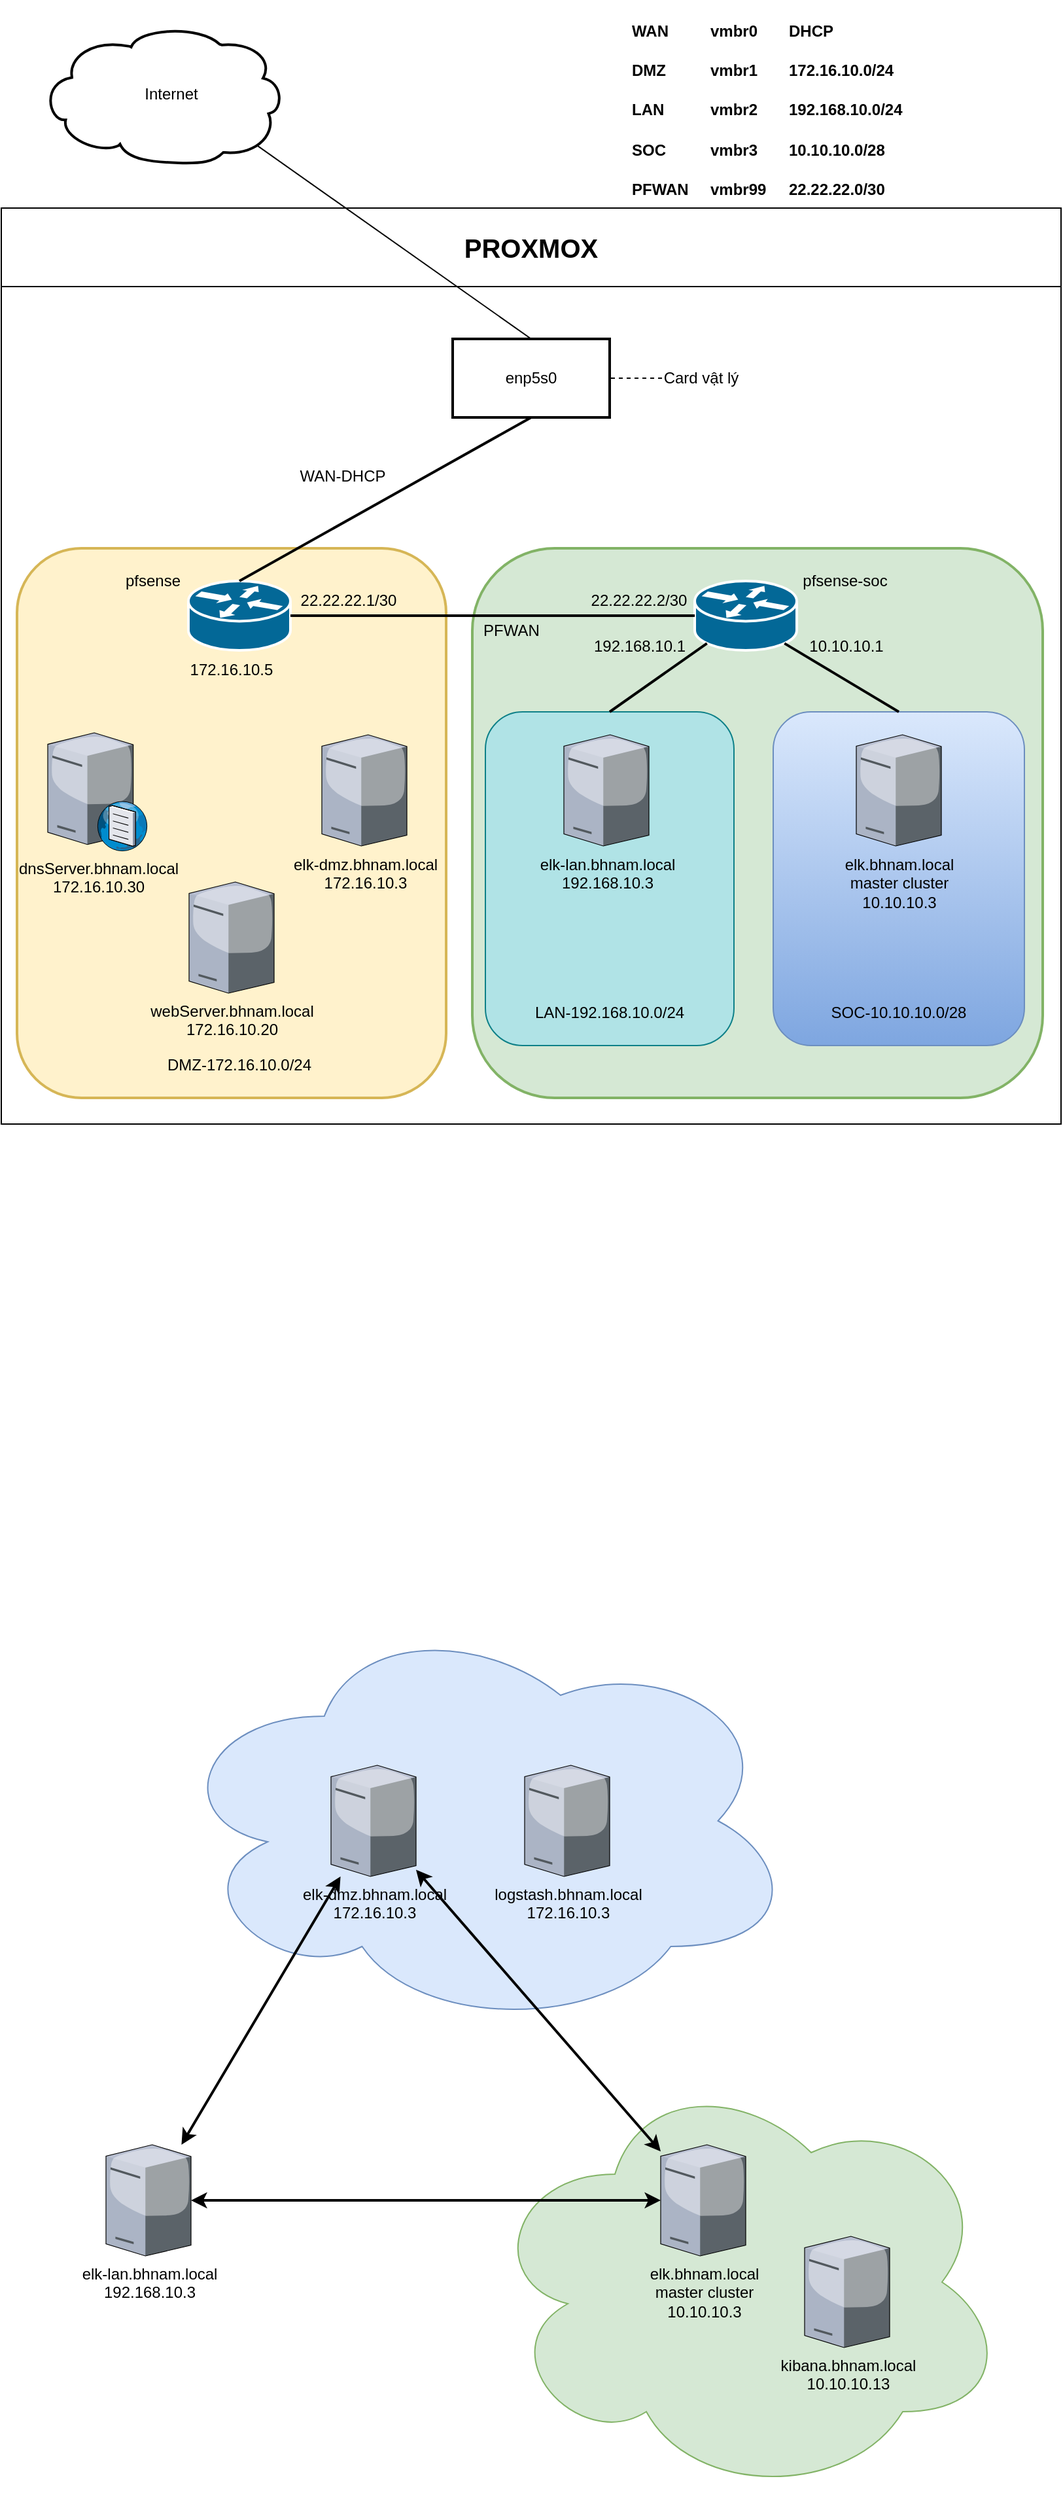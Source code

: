 <mxfile version="26.0.16">
  <diagram name="Trang-1" id="SLQuI4cw6ELVvdU5NzWQ">
    <mxGraphModel dx="1434" dy="754" grid="1" gridSize="10" guides="1" tooltips="1" connect="1" arrows="1" fold="1" page="1" pageScale="1" pageWidth="827" pageHeight="1169" math="0" shadow="0">
      <root>
        <mxCell id="0" />
        <mxCell id="1" parent="0" />
        <mxCell id="U1yJLpILrfk-gPTqElFX-3" value="" style="shape=mxgraph.cisco.storage.cloud;sketch=0;html=1;pointerEvents=1;dashed=0;strokeWidth=2;verticalLabelPosition=bottom;verticalAlign=top;align=center;outlineConnect=0;" parent="1" vertex="1">
          <mxGeometry x="40" y="20" width="186" height="106" as="geometry" />
        </mxCell>
        <mxCell id="U1yJLpILrfk-gPTqElFX-6" value="&lt;div&gt;&lt;b&gt;&lt;font style=&quot;font-size: 20px;&quot;&gt;PROXMOX&lt;/font&gt;&lt;/b&gt;&lt;/div&gt;" style="rounded=0;whiteSpace=wrap;html=1;" parent="1" vertex="1">
          <mxGeometry x="10" y="160" width="810" height="60" as="geometry" />
        </mxCell>
        <mxCell id="U1yJLpILrfk-gPTqElFX-8" value="&lt;h4 align=&quot;left&quot;&gt;WAN &lt;br&gt;&lt;/h4&gt;&lt;h4 align=&quot;left&quot;&gt;DMZ&lt;/h4&gt;&lt;h4 align=&quot;left&quot;&gt;LAN&lt;/h4&gt;&lt;h4 align=&quot;left&quot;&gt;SOC&lt;/h4&gt;&lt;h4 align=&quot;left&quot;&gt;PFWAN&lt;/h4&gt;" style="text;html=1;align=left;verticalAlign=middle;whiteSpace=wrap;rounded=0;" parent="1" vertex="1">
          <mxGeometry x="490" y="10" width="50" height="150" as="geometry" />
        </mxCell>
        <mxCell id="U1yJLpILrfk-gPTqElFX-9" value="&lt;h4 align=&quot;left&quot;&gt;vmbr0&lt;/h4&gt;&lt;h4 align=&quot;left&quot;&gt;vmbr1&lt;/h4&gt;&lt;h4 align=&quot;left&quot;&gt;vmbr2&lt;/h4&gt;&lt;h4 align=&quot;left&quot;&gt;vmbr3&lt;/h4&gt;&lt;h4 align=&quot;left&quot;&gt;vmbr99&lt;/h4&gt;" style="text;html=1;align=left;verticalAlign=middle;whiteSpace=wrap;rounded=0;" parent="1" vertex="1">
          <mxGeometry x="550" y="10" width="50" height="150" as="geometry" />
        </mxCell>
        <mxCell id="U1yJLpILrfk-gPTqElFX-10" value="&lt;h4 align=&quot;left&quot;&gt;DHCP&lt;/h4&gt;&lt;h4 align=&quot;left&quot;&gt;172.16.10.0/24&lt;/h4&gt;&lt;h4 align=&quot;left&quot;&gt;192.168.10.0/24&lt;/h4&gt;&lt;h4 align=&quot;left&quot;&gt;10.10.10.0/28&lt;/h4&gt;&lt;h4 align=&quot;left&quot;&gt;22.22.22.0/30&lt;/h4&gt;" style="text;html=1;align=left;verticalAlign=middle;whiteSpace=wrap;rounded=0;" parent="1" vertex="1">
          <mxGeometry x="610" y="10" width="140" height="150" as="geometry" />
        </mxCell>
        <mxCell id="U1yJLpILrfk-gPTqElFX-34" value="" style="rounded=0;whiteSpace=wrap;html=1;" parent="1" vertex="1">
          <mxGeometry x="10" y="220" width="810" height="640" as="geometry" />
        </mxCell>
        <mxCell id="U1yJLpILrfk-gPTqElFX-35" value="enp5s0" style="rounded=0;whiteSpace=wrap;html=1;strokeWidth=2;" parent="1" vertex="1">
          <mxGeometry x="355" y="260" width="120" height="60" as="geometry" />
        </mxCell>
        <mxCell id="U1yJLpILrfk-gPTqElFX-36" value="Card vật lý" style="text;html=1;align=center;verticalAlign=middle;whiteSpace=wrap;rounded=0;" parent="1" vertex="1">
          <mxGeometry x="515" y="275" width="60" height="30" as="geometry" />
        </mxCell>
        <mxCell id="U1yJLpILrfk-gPTqElFX-37" value="" style="endArrow=none;dashed=1;html=1;rounded=0;entryX=1;entryY=0.5;entryDx=0;entryDy=0;exitX=0;exitY=0.5;exitDx=0;exitDy=0;" parent="1" source="U1yJLpILrfk-gPTqElFX-36" target="U1yJLpILrfk-gPTqElFX-35" edge="1">
          <mxGeometry width="50" height="50" relative="1" as="geometry">
            <mxPoint x="215" y="380" as="sourcePoint" />
            <mxPoint x="265" y="330" as="targetPoint" />
          </mxGeometry>
        </mxCell>
        <mxCell id="U1yJLpILrfk-gPTqElFX-38" value="" style="endArrow=none;html=1;rounded=0;exitX=0.5;exitY=0;exitDx=0;exitDy=0;entryX=0.89;entryY=0.87;entryDx=0;entryDy=0;entryPerimeter=0;" parent="1" source="U1yJLpILrfk-gPTqElFX-35" target="U1yJLpILrfk-gPTqElFX-3" edge="1">
          <mxGeometry width="50" height="50" relative="1" as="geometry">
            <mxPoint x="296" y="390" as="sourcePoint" />
            <mxPoint x="216" y="122" as="targetPoint" />
          </mxGeometry>
        </mxCell>
        <mxCell id="U1yJLpILrfk-gPTqElFX-40" value="" style="rounded=1;whiteSpace=wrap;html=1;fillColor=#fff2cc;strokeColor=#d6b656;strokeWidth=2;" parent="1" vertex="1">
          <mxGeometry x="22" y="420" width="328" height="420" as="geometry" />
        </mxCell>
        <mxCell id="U1yJLpILrfk-gPTqElFX-41" value="" style="rounded=1;whiteSpace=wrap;html=1;fillColor=#d5e8d4;strokeColor=#82b366;strokeWidth=2;" parent="1" vertex="1">
          <mxGeometry x="370" y="420" width="436" height="420" as="geometry" />
        </mxCell>
        <mxCell id="U1yJLpILrfk-gPTqElFX-42" value="" style="shape=mxgraph.cisco.routers.router;sketch=0;html=1;pointerEvents=1;dashed=0;fillColor=#036897;strokeColor=#ffffff;strokeWidth=2;verticalLabelPosition=bottom;verticalAlign=top;align=center;outlineConnect=0;" parent="1" vertex="1">
          <mxGeometry x="153" y="445" width="78" height="53" as="geometry" />
        </mxCell>
        <mxCell id="U1yJLpILrfk-gPTqElFX-43" value="" style="shape=mxgraph.cisco.routers.router;sketch=0;html=1;pointerEvents=1;dashed=0;fillColor=#036897;strokeColor=#ffffff;strokeWidth=2;verticalLabelPosition=bottom;verticalAlign=top;align=center;outlineConnect=0;" parent="1" vertex="1">
          <mxGeometry x="540" y="445" width="78" height="53" as="geometry" />
        </mxCell>
        <mxCell id="U1yJLpILrfk-gPTqElFX-45" value="DMZ-172.16.10.0/24" style="text;html=1;align=center;verticalAlign=middle;whiteSpace=wrap;rounded=0;" parent="1" vertex="1">
          <mxGeometry x="122" y="800" width="140" height="30" as="geometry" />
        </mxCell>
        <mxCell id="U1yJLpILrfk-gPTqElFX-46" value="" style="endArrow=none;html=1;rounded=0;exitX=1;exitY=0.5;exitDx=0;exitDy=0;exitPerimeter=0;entryX=0;entryY=0.5;entryDx=0;entryDy=0;entryPerimeter=0;strokeColor=default;strokeWidth=2;" parent="1" source="U1yJLpILrfk-gPTqElFX-42" target="U1yJLpILrfk-gPTqElFX-43" edge="1">
          <mxGeometry width="50" height="50" relative="1" as="geometry">
            <mxPoint x="412" y="325" as="sourcePoint" />
            <mxPoint x="462" y="275" as="targetPoint" />
          </mxGeometry>
        </mxCell>
        <mxCell id="U1yJLpILrfk-gPTqElFX-47" value="" style="rounded=1;whiteSpace=wrap;html=1;fillColor=#b0e3e6;strokeColor=#0e8088;" parent="1" vertex="1">
          <mxGeometry x="380" y="545" width="190" height="255" as="geometry" />
        </mxCell>
        <mxCell id="U1yJLpILrfk-gPTqElFX-48" value="" style="rounded=1;whiteSpace=wrap;html=1;fillColor=#dae8fc;gradientColor=#7ea6e0;strokeColor=#6c8ebf;" parent="1" vertex="1">
          <mxGeometry x="600" y="545" width="192" height="255" as="geometry" />
        </mxCell>
        <mxCell id="U1yJLpILrfk-gPTqElFX-49" value="" style="endArrow=none;html=1;rounded=0;entryX=0.5;entryY=1;entryDx=0;entryDy=0;exitX=0.5;exitY=0;exitDx=0;exitDy=0;exitPerimeter=0;strokeWidth=2;" parent="1" source="U1yJLpILrfk-gPTqElFX-42" target="U1yJLpILrfk-gPTqElFX-35" edge="1">
          <mxGeometry width="50" height="50" relative="1" as="geometry">
            <mxPoint x="420" y="540" as="sourcePoint" />
            <mxPoint x="470" y="490" as="targetPoint" />
          </mxGeometry>
        </mxCell>
        <mxCell id="U1yJLpILrfk-gPTqElFX-58" value="SOC-10.10.10.0/28" style="text;html=1;align=center;verticalAlign=middle;whiteSpace=wrap;rounded=0;" parent="1" vertex="1">
          <mxGeometry x="626" y="760" width="140" height="30" as="geometry" />
        </mxCell>
        <mxCell id="U1yJLpILrfk-gPTqElFX-59" value="LAN-192.168.10.0/24" style="text;html=1;align=center;verticalAlign=middle;whiteSpace=wrap;rounded=0;" parent="1" vertex="1">
          <mxGeometry x="405" y="760" width="140" height="30" as="geometry" />
        </mxCell>
        <mxCell id="U1yJLpILrfk-gPTqElFX-60" value="172.16.10.5" style="text;html=1;align=center;verticalAlign=middle;whiteSpace=wrap;rounded=0;" parent="1" vertex="1">
          <mxGeometry x="156" y="498" width="60" height="30" as="geometry" />
        </mxCell>
        <mxCell id="U1yJLpILrfk-gPTqElFX-61" value="WAN-DHCP" style="text;html=1;align=center;verticalAlign=middle;whiteSpace=wrap;rounded=0;" parent="1" vertex="1">
          <mxGeometry x="231" y="350" width="80" height="30" as="geometry" />
        </mxCell>
        <mxCell id="U1yJLpILrfk-gPTqElFX-63" value="22.22.22.1/30" style="text;html=1;align=center;verticalAlign=middle;whiteSpace=wrap;rounded=0;" parent="1" vertex="1">
          <mxGeometry x="231" y="445" width="89" height="30" as="geometry" />
        </mxCell>
        <mxCell id="U1yJLpILrfk-gPTqElFX-64" value="22.22.22.2/30" style="text;html=1;align=center;verticalAlign=middle;whiteSpace=wrap;rounded=0;" parent="1" vertex="1">
          <mxGeometry x="460" y="445" width="75" height="30" as="geometry" />
        </mxCell>
        <mxCell id="U1yJLpILrfk-gPTqElFX-66" value="PFWAN" style="text;html=1;align=center;verticalAlign=middle;whiteSpace=wrap;rounded=0;" parent="1" vertex="1">
          <mxGeometry x="370" y="468" width="60" height="30" as="geometry" />
        </mxCell>
        <mxCell id="U1yJLpILrfk-gPTqElFX-67" value="&lt;div&gt;dnsServer.bhnam.local&lt;/div&gt;&lt;div&gt;172.16.10.30&lt;/div&gt;" style="verticalLabelPosition=bottom;sketch=0;aspect=fixed;html=1;verticalAlign=top;strokeColor=none;align=center;outlineConnect=0;shape=mxgraph.citrix.dns_server;" parent="1" vertex="1">
          <mxGeometry x="45.5" y="558.75" width="76.5" height="92.5" as="geometry" />
        </mxCell>
        <mxCell id="U1yJLpILrfk-gPTqElFX-68" value="&lt;div&gt;elk-dmz.bhnam.local&lt;/div&gt;&lt;div&gt;172.16.10.3&lt;/div&gt;" style="verticalLabelPosition=bottom;sketch=0;aspect=fixed;html=1;verticalAlign=top;strokeColor=none;align=center;outlineConnect=0;shape=mxgraph.citrix.license_server;" parent="1" vertex="1">
          <mxGeometry x="255" y="562.5" width="65" height="85" as="geometry" />
        </mxCell>
        <mxCell id="U1yJLpILrfk-gPTqElFX-69" value="&lt;div&gt;elk-lan.bhnam.local&lt;/div&gt;&lt;div&gt;192.168.10.3&lt;/div&gt;" style="verticalLabelPosition=bottom;sketch=0;aspect=fixed;html=1;verticalAlign=top;strokeColor=none;align=center;outlineConnect=0;shape=mxgraph.citrix.license_server;" parent="1" vertex="1">
          <mxGeometry x="440" y="562.5" width="65" height="85" as="geometry" />
        </mxCell>
        <mxCell id="U1yJLpILrfk-gPTqElFX-70" value="&lt;div&gt;elk.bhnam.local&lt;/div&gt;&lt;div&gt;master cluster&lt;/div&gt;&lt;div&gt;10.10.10.3&lt;/div&gt;" style="verticalLabelPosition=bottom;sketch=0;aspect=fixed;html=1;verticalAlign=top;strokeColor=none;align=center;outlineConnect=0;shape=mxgraph.citrix.license_server;" parent="1" vertex="1">
          <mxGeometry x="663.5" y="562.5" width="65" height="85" as="geometry" />
        </mxCell>
        <mxCell id="U1yJLpILrfk-gPTqElFX-71" value="" style="endArrow=none;html=1;rounded=0;entryX=0.5;entryY=0;entryDx=0;entryDy=0;exitX=0.88;exitY=0.9;exitDx=0;exitDy=0;exitPerimeter=0;strokeWidth=2;" parent="1" source="U1yJLpILrfk-gPTqElFX-43" target="U1yJLpILrfk-gPTqElFX-48" edge="1">
          <mxGeometry width="50" height="50" relative="1" as="geometry">
            <mxPoint x="230" y="540" as="sourcePoint" />
            <mxPoint x="280" y="490" as="targetPoint" />
          </mxGeometry>
        </mxCell>
        <mxCell id="U1yJLpILrfk-gPTqElFX-72" value="" style="endArrow=none;html=1;rounded=0;entryX=0.12;entryY=0.9;entryDx=0;entryDy=0;entryPerimeter=0;exitX=0.5;exitY=0;exitDx=0;exitDy=0;strokeWidth=2;" parent="1" source="U1yJLpILrfk-gPTqElFX-47" target="U1yJLpILrfk-gPTqElFX-43" edge="1">
          <mxGeometry width="50" height="50" relative="1" as="geometry">
            <mxPoint x="230" y="540" as="sourcePoint" />
            <mxPoint x="280" y="490" as="targetPoint" />
          </mxGeometry>
        </mxCell>
        <mxCell id="U1yJLpILrfk-gPTqElFX-73" value="&lt;div&gt;webServer.bhnam.local&lt;/div&gt;&lt;div&gt;172.16.10.20&lt;/div&gt;" style="verticalLabelPosition=bottom;sketch=0;aspect=fixed;html=1;verticalAlign=top;strokeColor=none;align=center;outlineConnect=0;shape=mxgraph.citrix.license_server;" parent="1" vertex="1">
          <mxGeometry x="153.5" y="675" width="65" height="85" as="geometry" />
        </mxCell>
        <mxCell id="U1yJLpILrfk-gPTqElFX-74" value="10.10.10.1" style="text;html=1;align=center;verticalAlign=middle;whiteSpace=wrap;rounded=0;" parent="1" vertex="1">
          <mxGeometry x="626" y="480" width="60" height="30" as="geometry" />
        </mxCell>
        <mxCell id="U1yJLpILrfk-gPTqElFX-75" value="192.168.10.1" style="text;html=1;align=center;verticalAlign=middle;whiteSpace=wrap;rounded=0;" parent="1" vertex="1">
          <mxGeometry x="467.5" y="480" width="60" height="30" as="geometry" />
        </mxCell>
        <mxCell id="U1yJLpILrfk-gPTqElFX-76" value="pfsense-soc" style="text;html=1;align=center;verticalAlign=middle;whiteSpace=wrap;rounded=0;" parent="1" vertex="1">
          <mxGeometry x="610" y="430" width="90" height="30" as="geometry" />
        </mxCell>
        <mxCell id="U1yJLpILrfk-gPTqElFX-77" value="pfsense" style="text;html=1;align=center;verticalAlign=middle;whiteSpace=wrap;rounded=0;" parent="1" vertex="1">
          <mxGeometry x="96" y="430" width="60" height="30" as="geometry" />
        </mxCell>
        <mxCell id="U1yJLpILrfk-gPTqElFX-79" value="Internet" style="text;html=1;align=center;verticalAlign=middle;whiteSpace=wrap;rounded=0;" parent="1" vertex="1">
          <mxGeometry x="110" y="58" width="60" height="30" as="geometry" />
        </mxCell>
        <mxCell id="U1yJLpILrfk-gPTqElFX-81" value="&lt;div&gt;elk-lan.bhnam.local&lt;/div&gt;&lt;div&gt;192.168.10.3&lt;/div&gt;" style="verticalLabelPosition=bottom;sketch=0;aspect=fixed;html=1;verticalAlign=top;strokeColor=none;align=center;outlineConnect=0;shape=mxgraph.citrix.license_server;" parent="1" vertex="1">
          <mxGeometry x="90" y="1640" width="65" height="85" as="geometry" />
        </mxCell>
        <mxCell id="U1yJLpILrfk-gPTqElFX-87" value="" style="ellipse;shape=cloud;whiteSpace=wrap;html=1;fillColor=#d5e8d4;strokeColor=#82b366;" parent="1" vertex="1">
          <mxGeometry x="379" y="1580" width="400" height="330" as="geometry" />
        </mxCell>
        <mxCell id="U1yJLpILrfk-gPTqElFX-88" value="&lt;div&gt;elk.bhnam.local&lt;/div&gt;&lt;div&gt;master cluster&lt;/div&gt;&lt;div&gt;10.10.10.3&lt;/div&gt;" style="verticalLabelPosition=bottom;sketch=0;aspect=fixed;html=1;verticalAlign=top;strokeColor=none;align=center;outlineConnect=0;shape=mxgraph.citrix.license_server;" parent="1" vertex="1">
          <mxGeometry x="514" y="1640" width="65" height="85" as="geometry" />
        </mxCell>
        <mxCell id="U1yJLpILrfk-gPTqElFX-89" value="&lt;div&gt;kibana.bhnam.local&lt;/div&gt;&lt;div&gt;10.10.10.13&lt;/div&gt;" style="verticalLabelPosition=bottom;sketch=0;aspect=fixed;html=1;verticalAlign=top;strokeColor=none;align=center;outlineConnect=0;shape=mxgraph.citrix.license_server;" parent="1" vertex="1">
          <mxGeometry x="624" y="1710" width="65" height="85" as="geometry" />
        </mxCell>
        <mxCell id="U1yJLpILrfk-gPTqElFX-90" value="" style="endArrow=classic;startArrow=classic;html=1;rounded=0;strokeWidth=2;" parent="1" source="U1yJLpILrfk-gPTqElFX-81" target="U1yJLpILrfk-gPTqElFX-88" edge="1">
          <mxGeometry width="50" height="50" relative="1" as="geometry">
            <mxPoint x="269" y="1680" as="sourcePoint" />
            <mxPoint x="319" y="1630" as="targetPoint" />
          </mxGeometry>
        </mxCell>
        <mxCell id="U1yJLpILrfk-gPTqElFX-93" value="" style="ellipse;shape=cloud;whiteSpace=wrap;html=1;fillColor=#dae8fc;strokeColor=#6c8ebf;" parent="1" vertex="1">
          <mxGeometry x="136.5" y="1232.5" width="481.5" height="320" as="geometry" />
        </mxCell>
        <mxCell id="U1yJLpILrfk-gPTqElFX-94" value="&lt;div&gt;elk-dmz.bhnam.local&lt;/div&gt;&lt;div&gt;172.16.10.3&lt;/div&gt;" style="verticalLabelPosition=bottom;sketch=0;aspect=fixed;html=1;verticalAlign=top;strokeColor=none;align=center;outlineConnect=0;shape=mxgraph.citrix.license_server;" parent="1" vertex="1">
          <mxGeometry x="262" y="1350" width="65" height="85" as="geometry" />
        </mxCell>
        <mxCell id="U1yJLpILrfk-gPTqElFX-95" value="" style="endArrow=classic;startArrow=classic;html=1;rounded=0;strokeWidth=2;" parent="1" source="U1yJLpILrfk-gPTqElFX-81" target="U1yJLpILrfk-gPTqElFX-94" edge="1">
          <mxGeometry width="50" height="50" relative="1" as="geometry">
            <mxPoint x="420" y="1546" as="sourcePoint" />
            <mxPoint x="584" y="1530" as="targetPoint" />
          </mxGeometry>
        </mxCell>
        <mxCell id="U1yJLpILrfk-gPTqElFX-96" value="" style="endArrow=classic;startArrow=classic;html=1;rounded=0;strokeWidth=2;" parent="1" source="U1yJLpILrfk-gPTqElFX-94" target="U1yJLpILrfk-gPTqElFX-88" edge="1">
          <mxGeometry width="50" height="50" relative="1" as="geometry">
            <mxPoint x="534" y="1580" as="sourcePoint" />
            <mxPoint x="779" y="1545" as="targetPoint" />
          </mxGeometry>
        </mxCell>
        <mxCell id="U1yJLpILrfk-gPTqElFX-97" value="&lt;div&gt;logstash.bhnam.local&lt;/div&gt;&lt;div&gt;172.16.10.3&lt;/div&gt;" style="verticalLabelPosition=bottom;sketch=0;aspect=fixed;html=1;verticalAlign=top;strokeColor=none;align=center;outlineConnect=0;shape=mxgraph.citrix.license_server;" parent="1" vertex="1">
          <mxGeometry x="410" y="1350" width="65" height="85" as="geometry" />
        </mxCell>
      </root>
    </mxGraphModel>
  </diagram>
</mxfile>
